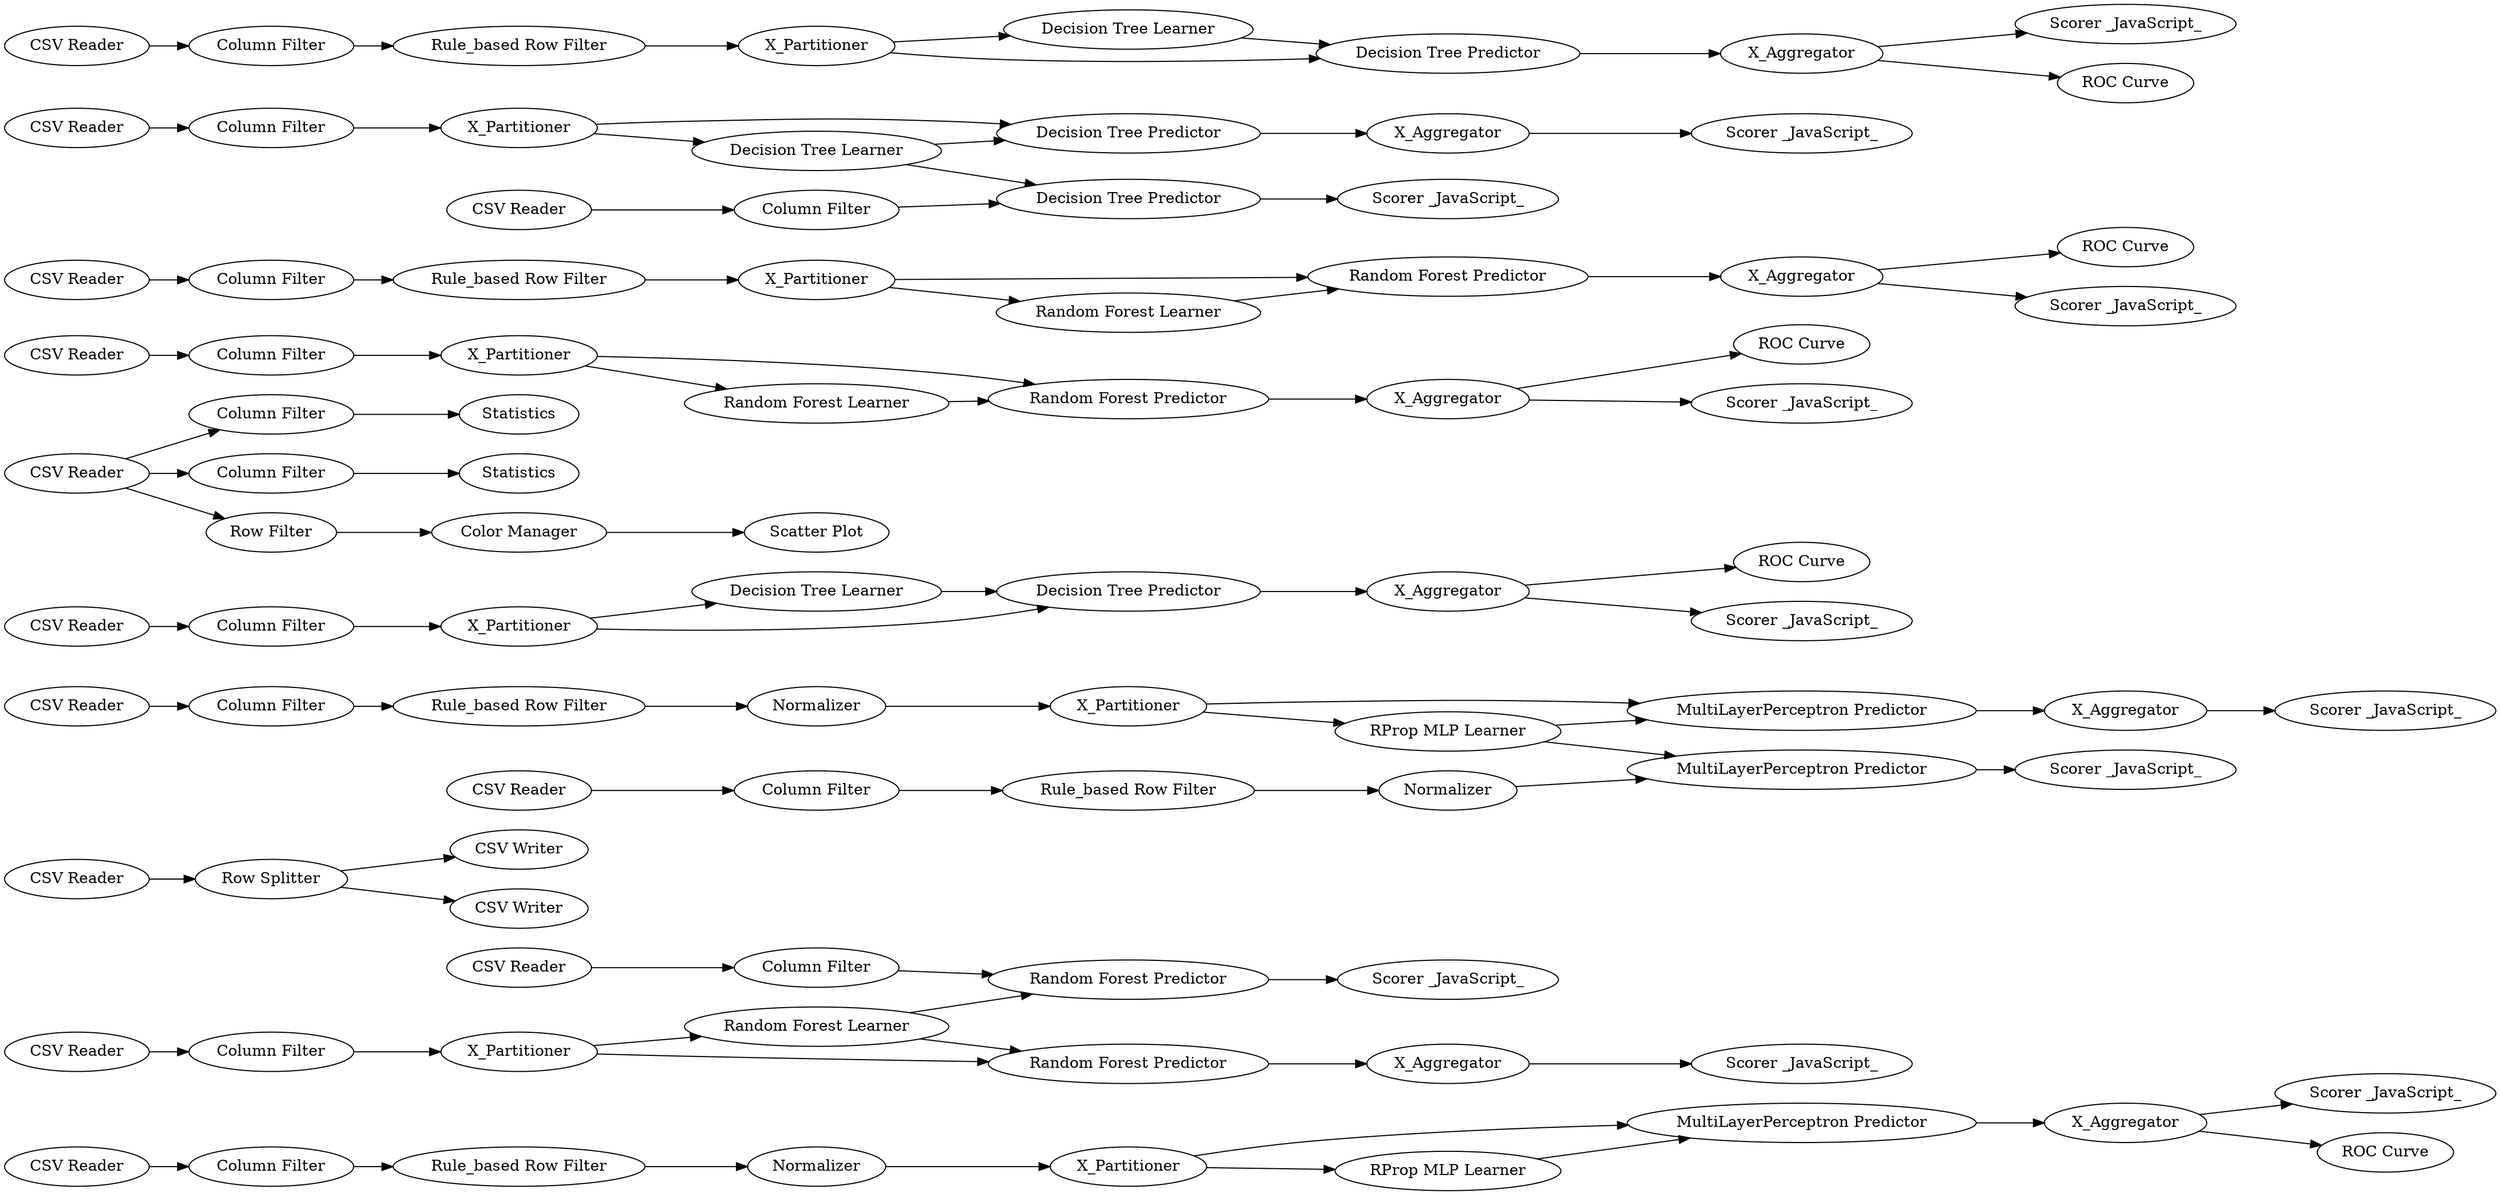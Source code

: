 digraph {
	"-796610097068463693_159" [label="Column Filter"]
	"-796610097068463693_143" [label=X_Partitioner]
	"-796610097068463693_195" [label="CSV Writer"]
	"-796610097068463693_202" [label="Rule_based Row Filter"]
	"-796610097068463693_76" [label="ROC Curve"]
	"-796610097068463693_33" [label="CSV Reader"]
	"-796610097068463693_52" [label=Statistics]
	"-796610097068463693_169" [label="MultiLayerPerceptron Predictor"]
	"-796610097068463693_83" [label="ROC Curve"]
	"-796610097068463693_181" [label=Normalizer]
	"-796610097068463693_94" [label="Column Filter"]
	"-796610097068463693_127" [label="Decision Tree Predictor"]
	"-796610097068463693_49" [label="Column Filter"]
	"-796610097068463693_84" [label="Scorer _JavaScript_"]
	"-796610097068463693_193" [label="CSV Reader"]
	"-796610097068463693_120" [label="CSV Reader"]
	"-796610097068463693_200" [label=Normalizer]
	"-796610097068463693_107" [label=X_Partitioner]
	"-796610097068463693_197" [label="CSV Reader"]
	"-796610097068463693_198" [label="CSV Reader"]
	"-796610097068463693_199" [label="Column Filter"]
	"-796610097068463693_54" [label=X_Aggregator]
	"-796610097068463693_203" [label="CSV Reader"]
	"-796610097068463693_104" [label="CSV Reader"]
	"-796610097068463693_35" [label=X_Partitioner]
	"-796610097068463693_96" [label="ROC Curve"]
	"-796610097068463693_151" [label="Scorer _JavaScript_"]
	"-796610097068463693_53" [label=X_Aggregator]
	"-796610097068463693_122" [label="Decision Tree Learner"]
	"-796610097068463693_50" [label="Column Filter"]
	"-796610097068463693_100" [label=X_Aggregator]
	"-796610097068463693_136" [label="Scorer _JavaScript_"]
	"-796610097068463693_146" [label="Random Forest Predictor"]
	"-796610097068463693_115" [label="Decision Tree Learner"]
	"-796610097068463693_132" [label="Random Forest Predictor"]
	"-796610097068463693_119" [label="Column Filter"]
	"-796610097068463693_113" [label="Decision Tree Learner"]
	"-796610097068463693_168" [label="CSV Reader"]
	"-796610097068463693_177" [label="Scorer _JavaScript_"]
	"-796610097068463693_130" [label="Random Forest Predictor"]
	"-796610097068463693_140" [label="Scorer _JavaScript_"]
	"-796610097068463693_182" [label=X_Aggregator]
	"-796610097068463693_186" [label="RProp MLP Learner"]
	"-796610097068463693_51" [label=Statistics]
	"-796610097068463693_93" [label=X_Partitioner]
	"-796610097068463693_155" [label="Scorer _JavaScript_"]
	"-796610097068463693_179" [label="Rule_based Row Filter"]
	"-796610097068463693_48" [label="CSV Reader"]
	"-796610097068463693_121" [label=X_Partitioner]
	"-796610097068463693_164" [label=X_Partitioner]
	"-796610097068463693_105" [label="ROC Curve"]
	"-796610097068463693_152" [label="Scorer _JavaScript_"]
	"-796610097068463693_149" [label="Column Filter"]
	"-796610097068463693_178" [label="Rule_based Row Filter"]
	"-796610097068463693_39" [label="CSV Reader"]
	"-796610097068463693_173" [label="MultiLayerPerceptron Predictor"]
	"-796610097068463693_106" [label="Column Filter"]
	"-796610097068463693_116" [label="Decision Tree Predictor"]
	"-796610097068463693_82" [label="Color Manager"]
	"-796610097068463693_109" [label=X_Aggregator]
	"-796610097068463693_158" [label="CSV Reader"]
	"-796610097068463693_184" [label="RProp MLP Learner"]
	"-796610097068463693_145" [label="Random Forest Learner"]
	"-796610097068463693_40" [label=X_Partitioner]
	"-796610097068463693_103" [label="Column Filter"]
	"-796610097068463693_144" [label="Random Forest Predictor"]
	"-796610097068463693_191" [label="Scorer _JavaScript_"]
	"-796610097068463693_134" [label=X_Aggregator]
	"-796610097068463693_192" [label="Column Filter"]
	"-796610097068463693_171" [label="MultiLayerPerceptron Predictor"]
	"-796610097068463693_123" [label="Decision Tree Predictor"]
	"-796610097068463693_133" [label="CSV Reader"]
	"-796610097068463693_92" [label="Column Filter"]
	"-796610097068463693_196" [label="CSV Writer"]
	"-796610097068463693_185" [label="Rule_based Row Filter"]
	"-796610097068463693_131" [label="Random Forest Learner"]
	"-796610097068463693_190" [label="Scorer _JavaScript_"]
	"-796610097068463693_138" [label="Column Filter"]
	"-796610097068463693_167" [label="ROC Curve"]
	"-796610097068463693_150" [label=X_Partitioner]
	"-796610097068463693_81" [label="Scatter Plot"]
	"-796610097068463693_189" [label=X_Aggregator]
	"-796610097068463693_180" [label=Normalizer]
	"-796610097068463693_201" [label="Column Filter"]
	"-796610097068463693_156" [label=X_Aggregator]
	"-796610097068463693_114" [label="Decision Tree Predictor"]
	"-796610097068463693_194" [label="Row Splitter"]
	"-796610097068463693_97" [label="CSV Reader"]
	"-796610097068463693_129" [label="Random Forest Learner"]
	"-796610097068463693_95" [label="Scorer _JavaScript_"]
	"-796610097068463693_174" [label="Rule_based Row Filter"]
	"-796610097068463693_80" [label="Row Filter"]
	"-796610097068463693_72" [label="Scorer _JavaScript_"]
	"-796610097068463693_116" -> "-796610097068463693_54"
	"-796610097068463693_48" -> "-796610097068463693_80"
	"-796610097068463693_40" -> "-796610097068463693_130"
	"-796610097068463693_184" -> "-796610097068463693_169"
	"-796610097068463693_93" -> "-796610097068463693_131"
	"-796610097068463693_143" -> "-796610097068463693_144"
	"-796610097068463693_186" -> "-796610097068463693_171"
	"-796610097068463693_50" -> "-796610097068463693_51"
	"-796610097068463693_107" -> "-796610097068463693_114"
	"-796610097068463693_150" -> "-796610097068463693_169"
	"-796610097068463693_145" -> "-796610097068463693_144"
	"-796610097068463693_122" -> "-796610097068463693_123"
	"-796610097068463693_35" -> "-796610097068463693_116"
	"-796610097068463693_48" -> "-796610097068463693_50"
	"-796610097068463693_197" -> "-796610097068463693_192"
	"-796610097068463693_113" -> "-796610097068463693_114"
	"-796610097068463693_171" -> "-796610097068463693_156"
	"-796610097068463693_199" -> "-796610097068463693_146"
	"-796610097068463693_202" -> "-796610097068463693_200"
	"-796610097068463693_39" -> "-796610097068463693_92"
	"-796610097068463693_109" -> "-796610097068463693_105"
	"-796610097068463693_132" -> "-796610097068463693_100"
	"-796610097068463693_138" -> "-796610097068463693_143"
	"-796610097068463693_164" -> "-796610097068463693_171"
	"-796610097068463693_158" -> "-796610097068463693_159"
	"-796610097068463693_121" -> "-796610097068463693_122"
	"-796610097068463693_150" -> "-796610097068463693_184"
	"-796610097068463693_114" -> "-796610097068463693_109"
	"-796610097068463693_201" -> "-796610097068463693_202"
	"-796610097068463693_149" -> "-796610097068463693_185"
	"-796610097068463693_173" -> "-796610097068463693_152"
	"-796610097068463693_186" -> "-796610097068463693_173"
	"-796610097068463693_189" -> "-796610097068463693_190"
	"-796610097068463693_122" -> "-796610097068463693_127"
	"-796610097068463693_109" -> "-796610097068463693_177"
	"-796610097068463693_129" -> "-796610097068463693_130"
	"-796610097068463693_40" -> "-796610097068463693_129"
	"-796610097068463693_35" -> "-796610097068463693_115"
	"-796610097068463693_193" -> "-796610097068463693_194"
	"-796610097068463693_54" -> "-796610097068463693_72"
	"-796610097068463693_203" -> "-796610097068463693_201"
	"-796610097068463693_103" -> "-796610097068463693_35"
	"-796610097068463693_97" -> "-796610097068463693_94"
	"-796610097068463693_100" -> "-796610097068463693_96"
	"-796610097068463693_80" -> "-796610097068463693_82"
	"-796610097068463693_107" -> "-796610097068463693_113"
	"-796610097068463693_106" -> "-796610097068463693_174"
	"-796610097068463693_182" -> "-796610097068463693_167"
	"-796610097068463693_131" -> "-796610097068463693_132"
	"-796610097068463693_127" -> "-796610097068463693_191"
	"-796610097068463693_181" -> "-796610097068463693_164"
	"-796610097068463693_146" -> "-796610097068463693_136"
	"-796610097068463693_200" -> "-796610097068463693_173"
	"-796610097068463693_156" -> "-796610097068463693_151"
	"-796610097068463693_53" -> "-796610097068463693_83"
	"-796610097068463693_159" -> "-796610097068463693_179"
	"-796610097068463693_121" -> "-796610097068463693_123"
	"-796610097068463693_33" -> "-796610097068463693_103"
	"-796610097068463693_169" -> "-796610097068463693_182"
	"-796610097068463693_145" -> "-796610097068463693_146"
	"-796610097068463693_104" -> "-796610097068463693_106"
	"-796610097068463693_115" -> "-796610097068463693_116"
	"-796610097068463693_133" -> "-796610097068463693_138"
	"-796610097068463693_53" -> "-796610097068463693_84"
	"-796610097068463693_143" -> "-796610097068463693_145"
	"-796610097068463693_92" -> "-796610097068463693_40"
	"-796610097068463693_54" -> "-796610097068463693_76"
	"-796610097068463693_164" -> "-796610097068463693_186"
	"-796610097068463693_198" -> "-796610097068463693_199"
	"-796610097068463693_119" -> "-796610097068463693_121"
	"-796610097068463693_94" -> "-796610097068463693_178"
	"-796610097068463693_192" -> "-796610097068463693_127"
	"-796610097068463693_123" -> "-796610097068463693_189"
	"-796610097068463693_178" -> "-796610097068463693_93"
	"-796610097068463693_174" -> "-796610097068463693_107"
	"-796610097068463693_185" -> "-796610097068463693_181"
	"-796610097068463693_168" -> "-796610097068463693_149"
	"-796610097068463693_93" -> "-796610097068463693_132"
	"-796610097068463693_130" -> "-796610097068463693_53"
	"-796610097068463693_48" -> "-796610097068463693_49"
	"-796610097068463693_144" -> "-796610097068463693_134"
	"-796610097068463693_100" -> "-796610097068463693_95"
	"-796610097068463693_120" -> "-796610097068463693_119"
	"-796610097068463693_179" -> "-796610097068463693_180"
	"-796610097068463693_194" -> "-796610097068463693_196"
	"-796610097068463693_182" -> "-796610097068463693_155"
	"-796610097068463693_82" -> "-796610097068463693_81"
	"-796610097068463693_49" -> "-796610097068463693_52"
	"-796610097068463693_180" -> "-796610097068463693_150"
	"-796610097068463693_194" -> "-796610097068463693_195"
	"-796610097068463693_134" -> "-796610097068463693_140"
	rankdir=LR
}
